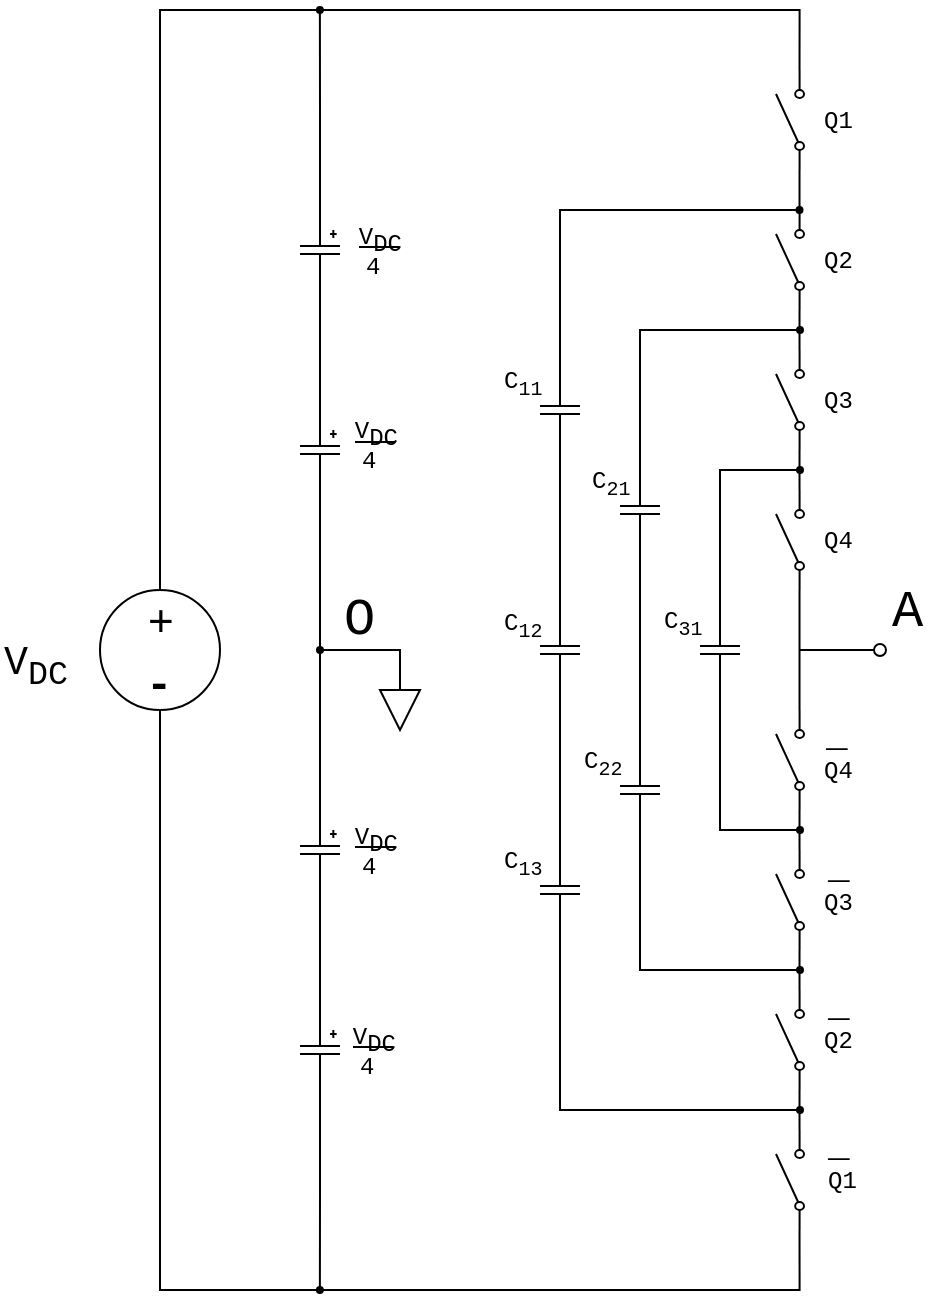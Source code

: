 <mxfile version="10.6.6" type="github"><diagram id="sscBolJHvE7xzkybfC2L" name="Page-1"><mxGraphModel dx="961" dy="539" grid="1" gridSize="10" guides="1" tooltips="1" connect="1" arrows="1" fold="1" page="1" pageScale="1" pageWidth="827" pageHeight="1169" math="0" shadow="0"><root><mxCell id="0"/><mxCell id="1" parent="0"/><mxCell id="0JlaqGHFiVvd8llCy64P-1" value="" style="group" parent="1" vertex="1" connectable="0"><mxGeometry x="170" y="430" width="60" height="60" as="geometry"/></mxCell><mxCell id="0JlaqGHFiVvd8llCy64P-2" value="" style="ellipse;whiteSpace=wrap;html=1;aspect=fixed;fillColor=none;" parent="0JlaqGHFiVvd8llCy64P-1" vertex="1"><mxGeometry width="60" height="60" as="geometry"/></mxCell><mxCell id="0JlaqGHFiVvd8llCy64P-3" value="+" style="text;html=1;resizable=0;points=[];autosize=1;align=left;verticalAlign=top;spacingTop=-4;fontStyle=0;fontSize=22;" parent="0JlaqGHFiVvd8llCy64P-1" vertex="1"><mxGeometry x="22" width="20" height="20" as="geometry"/></mxCell><mxCell id="0JlaqGHFiVvd8llCy64P-4" value="&lt;font style=&quot;font-size: 22px;&quot; face=&quot;Courier New&quot;&gt;-&lt;/font&gt;" style="text;html=1;resizable=0;points=[];autosize=1;align=left;verticalAlign=top;spacingTop=-4;fontSize=22;fontStyle=1" parent="0JlaqGHFiVvd8llCy64P-1" vertex="1"><mxGeometry x="21" y="31" width="30" height="20" as="geometry"/></mxCell><mxCell id="0JlaqGHFiVvd8llCy64P-21" style="edgeStyle=orthogonalEdgeStyle;rounded=0;orthogonalLoop=1;jettySize=auto;html=1;exitX=0;exitY=0.84;exitDx=0;exitDy=0;exitPerimeter=0;entryX=1;entryY=0.84;entryDx=0;entryDy=0;entryPerimeter=0;endArrow=none;endFill=0;" parent="1" source="0JlaqGHFiVvd8llCy64P-5" target="0JlaqGHFiVvd8llCy64P-8" edge="1"><mxGeometry relative="1" as="geometry"/></mxCell><mxCell id="0JlaqGHFiVvd8llCy64P-5" value="" style="pointerEvents=1;verticalLabelPosition=bottom;shadow=0;dashed=0;align=center;fillColor=#ffffff;html=1;verticalAlign=top;strokeWidth=1;shape=mxgraph.electrical.electro-mechanical.simple_switch;direction=north;" parent="1" vertex="1"><mxGeometry x="508" y="170" width="14" height="50" as="geometry"/></mxCell><mxCell id="0JlaqGHFiVvd8llCy64P-22" style="edgeStyle=orthogonalEdgeStyle;rounded=0;orthogonalLoop=1;jettySize=auto;html=1;exitX=0;exitY=0.84;exitDx=0;exitDy=0;exitPerimeter=0;entryX=1;entryY=0.84;entryDx=0;entryDy=0;entryPerimeter=0;endArrow=none;endFill=0;" parent="1" source="0JlaqGHFiVvd8llCy64P-8" target="0JlaqGHFiVvd8llCy64P-9" edge="1"><mxGeometry relative="1" as="geometry"/></mxCell><mxCell id="0JlaqGHFiVvd8llCy64P-8" value="" style="pointerEvents=1;verticalLabelPosition=bottom;shadow=0;dashed=0;align=center;fillColor=#ffffff;html=1;verticalAlign=top;strokeWidth=1;shape=mxgraph.electrical.electro-mechanical.simple_switch;direction=north;" parent="1" vertex="1"><mxGeometry x="508" y="240" width="14" height="50" as="geometry"/></mxCell><mxCell id="0JlaqGHFiVvd8llCy64P-23" style="edgeStyle=orthogonalEdgeStyle;rounded=0;orthogonalLoop=1;jettySize=auto;html=1;exitX=0;exitY=0.84;exitDx=0;exitDy=0;exitPerimeter=0;entryX=1;entryY=0.84;entryDx=0;entryDy=0;entryPerimeter=0;endArrow=none;endFill=0;" parent="1" source="0JlaqGHFiVvd8llCy64P-9" target="0JlaqGHFiVvd8llCy64P-10" edge="1"><mxGeometry relative="1" as="geometry"/></mxCell><mxCell id="0JlaqGHFiVvd8llCy64P-9" value="" style="pointerEvents=1;verticalLabelPosition=bottom;shadow=0;dashed=0;align=center;fillColor=#ffffff;html=1;verticalAlign=top;strokeWidth=1;shape=mxgraph.electrical.electro-mechanical.simple_switch;direction=north;" parent="1" vertex="1"><mxGeometry x="508" y="310" width="14" height="50" as="geometry"/></mxCell><mxCell id="0JlaqGHFiVvd8llCy64P-24" style="edgeStyle=orthogonalEdgeStyle;rounded=0;orthogonalLoop=1;jettySize=auto;html=1;exitX=0;exitY=0.84;exitDx=0;exitDy=0;exitPerimeter=0;entryX=1;entryY=0.84;entryDx=0;entryDy=0;entryPerimeter=0;endArrow=none;endFill=0;" parent="1" source="0JlaqGHFiVvd8llCy64P-10" target="0JlaqGHFiVvd8llCy64P-11" edge="1"><mxGeometry relative="1" as="geometry"/></mxCell><mxCell id="0JlaqGHFiVvd8llCy64P-10" value="" style="pointerEvents=1;verticalLabelPosition=bottom;shadow=0;dashed=0;align=center;fillColor=#ffffff;html=1;verticalAlign=top;strokeWidth=1;shape=mxgraph.electrical.electro-mechanical.simple_switch;direction=north;" parent="1" vertex="1"><mxGeometry x="508" y="380" width="14" height="50" as="geometry"/></mxCell><mxCell id="0JlaqGHFiVvd8llCy64P-25" style="edgeStyle=orthogonalEdgeStyle;rounded=0;orthogonalLoop=1;jettySize=auto;html=1;exitX=0;exitY=0.84;exitDx=0;exitDy=0;exitPerimeter=0;entryX=1;entryY=0.84;entryDx=0;entryDy=0;entryPerimeter=0;endArrow=none;endFill=0;" parent="1" source="0JlaqGHFiVvd8llCy64P-11" target="0JlaqGHFiVvd8llCy64P-12" edge="1"><mxGeometry relative="1" as="geometry"/></mxCell><mxCell id="0JlaqGHFiVvd8llCy64P-11" value="" style="pointerEvents=1;verticalLabelPosition=bottom;shadow=0;dashed=0;align=center;fillColor=#ffffff;html=1;verticalAlign=top;strokeWidth=1;shape=mxgraph.electrical.electro-mechanical.simple_switch;direction=north;" parent="1" vertex="1"><mxGeometry x="508" y="490" width="14" height="50" as="geometry"/></mxCell><mxCell id="0JlaqGHFiVvd8llCy64P-26" style="edgeStyle=orthogonalEdgeStyle;rounded=0;orthogonalLoop=1;jettySize=auto;html=1;exitX=0;exitY=0.84;exitDx=0;exitDy=0;exitPerimeter=0;entryX=1;entryY=0.84;entryDx=0;entryDy=0;entryPerimeter=0;endArrow=none;endFill=0;" parent="1" source="0JlaqGHFiVvd8llCy64P-12" target="0JlaqGHFiVvd8llCy64P-13" edge="1"><mxGeometry relative="1" as="geometry"/></mxCell><mxCell id="0JlaqGHFiVvd8llCy64P-12" value="" style="pointerEvents=1;verticalLabelPosition=bottom;shadow=0;dashed=0;align=center;fillColor=#ffffff;html=1;verticalAlign=top;strokeWidth=1;shape=mxgraph.electrical.electro-mechanical.simple_switch;direction=north;" parent="1" vertex="1"><mxGeometry x="508" y="560" width="14" height="50" as="geometry"/></mxCell><mxCell id="0JlaqGHFiVvd8llCy64P-27" style="edgeStyle=orthogonalEdgeStyle;rounded=0;orthogonalLoop=1;jettySize=auto;html=1;exitX=0;exitY=0.84;exitDx=0;exitDy=0;exitPerimeter=0;entryX=1;entryY=0.84;entryDx=0;entryDy=0;entryPerimeter=0;endArrow=none;endFill=0;" parent="1" source="0JlaqGHFiVvd8llCy64P-13" target="0JlaqGHFiVvd8llCy64P-14" edge="1"><mxGeometry relative="1" as="geometry"/></mxCell><mxCell id="0JlaqGHFiVvd8llCy64P-13" value="" style="pointerEvents=1;verticalLabelPosition=bottom;shadow=0;dashed=0;align=center;fillColor=#ffffff;html=1;verticalAlign=top;strokeWidth=1;shape=mxgraph.electrical.electro-mechanical.simple_switch;direction=north;" parent="1" vertex="1"><mxGeometry x="508" y="630" width="14" height="50" as="geometry"/></mxCell><mxCell id="0JlaqGHFiVvd8llCy64P-28" style="edgeStyle=orthogonalEdgeStyle;rounded=0;orthogonalLoop=1;jettySize=auto;html=1;exitX=0;exitY=0.84;exitDx=0;exitDy=0;exitPerimeter=0;entryX=0.5;entryY=1;entryDx=0;entryDy=0;endArrow=none;endFill=0;" parent="1" source="0JlaqGHFiVvd8llCy64P-14" target="0JlaqGHFiVvd8llCy64P-2" edge="1"><mxGeometry relative="1" as="geometry"><Array as="points"><mxPoint x="520" y="780"/><mxPoint x="200" y="780"/></Array></mxGeometry></mxCell><mxCell id="0JlaqGHFiVvd8llCy64P-14" value="" style="pointerEvents=1;verticalLabelPosition=bottom;shadow=0;dashed=0;align=center;fillColor=#ffffff;html=1;verticalAlign=top;strokeWidth=1;shape=mxgraph.electrical.electro-mechanical.simple_switch;direction=north;" parent="1" vertex="1"><mxGeometry x="508" y="700" width="14" height="50" as="geometry"/></mxCell><mxCell id="0JlaqGHFiVvd8llCy64P-29" style="edgeStyle=orthogonalEdgeStyle;rounded=0;orthogonalLoop=1;jettySize=auto;html=1;exitX=0;exitY=0.5;exitDx=0;exitDy=0;exitPerimeter=0;endArrow=oval;endFill=1;endSize=3;" parent="1" source="0JlaqGHFiVvd8llCy64P-15" edge="1"><mxGeometry relative="1" as="geometry"><mxPoint x="279.944" y="140" as="targetPoint"/></mxGeometry></mxCell><mxCell id="0JlaqGHFiVvd8llCy64P-15" value="" style="pointerEvents=1;verticalLabelPosition=bottom;shadow=0;dashed=0;align=center;fillColor=#ffffff;html=1;verticalAlign=top;strokeWidth=1;shape=mxgraph.electrical.capacitors.capacitor_5;direction=south;" parent="1" vertex="1"><mxGeometry x="270" y="240" width="20" height="40" as="geometry"/></mxCell><mxCell id="0JlaqGHFiVvd8llCy64P-30" style="edgeStyle=orthogonalEdgeStyle;rounded=0;orthogonalLoop=1;jettySize=auto;html=1;exitX=0;exitY=0.5;exitDx=0;exitDy=0;exitPerimeter=0;entryX=1;entryY=0.5;entryDx=0;entryDy=0;entryPerimeter=0;endArrow=none;endFill=0;endSize=3;" parent="1" source="0JlaqGHFiVvd8llCy64P-16" target="0JlaqGHFiVvd8llCy64P-15" edge="1"><mxGeometry relative="1" as="geometry"/></mxCell><mxCell id="0JlaqGHFiVvd8llCy64P-31" style="edgeStyle=orthogonalEdgeStyle;rounded=0;orthogonalLoop=1;jettySize=auto;html=1;exitX=1;exitY=0.5;exitDx=0;exitDy=0;exitPerimeter=0;entryX=0;entryY=0.5;entryDx=0;entryDy=0;entryPerimeter=0;endArrow=none;endFill=0;endSize=3;" parent="1" source="0JlaqGHFiVvd8llCy64P-16" target="0JlaqGHFiVvd8llCy64P-18" edge="1"><mxGeometry relative="1" as="geometry"/></mxCell><mxCell id="0JlaqGHFiVvd8llCy64P-16" value="" style="pointerEvents=1;verticalLabelPosition=bottom;shadow=0;dashed=0;align=center;fillColor=#ffffff;html=1;verticalAlign=top;strokeWidth=1;shape=mxgraph.electrical.capacitors.capacitor_5;direction=south;" parent="1" vertex="1"><mxGeometry x="270" y="340" width="20" height="40" as="geometry"/></mxCell><mxCell id="0JlaqGHFiVvd8llCy64P-33" style="edgeStyle=orthogonalEdgeStyle;rounded=0;orthogonalLoop=1;jettySize=auto;html=1;exitX=1;exitY=0.5;exitDx=0;exitDy=0;exitPerimeter=0;endArrow=oval;endFill=1;endSize=3;" parent="1" source="0JlaqGHFiVvd8llCy64P-17" edge="1"><mxGeometry relative="1" as="geometry"><mxPoint x="279.944" y="780" as="targetPoint"/></mxGeometry></mxCell><mxCell id="0JlaqGHFiVvd8llCy64P-17" value="" style="pointerEvents=1;verticalLabelPosition=bottom;shadow=0;dashed=0;align=center;fillColor=#ffffff;html=1;verticalAlign=top;strokeWidth=1;shape=mxgraph.electrical.capacitors.capacitor_5;direction=south;" parent="1" vertex="1"><mxGeometry x="270" y="640" width="20" height="40" as="geometry"/></mxCell><mxCell id="0JlaqGHFiVvd8llCy64P-32" style="edgeStyle=orthogonalEdgeStyle;rounded=0;orthogonalLoop=1;jettySize=auto;html=1;exitX=1;exitY=0.5;exitDx=0;exitDy=0;exitPerimeter=0;entryX=0;entryY=0.5;entryDx=0;entryDy=0;entryPerimeter=0;endArrow=none;endFill=0;endSize=3;" parent="1" source="0JlaqGHFiVvd8llCy64P-18" target="0JlaqGHFiVvd8llCy64P-17" edge="1"><mxGeometry relative="1" as="geometry"/></mxCell><mxCell id="0JlaqGHFiVvd8llCy64P-18" value="" style="pointerEvents=1;verticalLabelPosition=bottom;shadow=0;dashed=0;align=center;fillColor=#ffffff;html=1;verticalAlign=top;strokeWidth=1;shape=mxgraph.electrical.capacitors.capacitor_5;direction=south;" parent="1" vertex="1"><mxGeometry x="270" y="540" width="20" height="40" as="geometry"/></mxCell><mxCell id="0JlaqGHFiVvd8llCy64P-59" style="edgeStyle=orthogonalEdgeStyle;rounded=0;orthogonalLoop=1;jettySize=auto;html=1;exitX=0;exitY=0.5;exitDx=0;exitDy=0;exitPerimeter=0;endArrow=oval;endFill=1;endSize=3;" parent="1" source="0JlaqGHFiVvd8llCy64P-19" edge="1"><mxGeometry relative="1" as="geometry"><mxPoint x="520" y="370" as="targetPoint"/><Array as="points"><mxPoint x="480" y="370"/></Array></mxGeometry></mxCell><mxCell id="0JlaqGHFiVvd8llCy64P-60" style="edgeStyle=orthogonalEdgeStyle;rounded=0;orthogonalLoop=1;jettySize=auto;html=1;exitX=1;exitY=0.5;exitDx=0;exitDy=0;exitPerimeter=0;endArrow=oval;endFill=1;endSize=3;" parent="1" source="0JlaqGHFiVvd8llCy64P-19" edge="1"><mxGeometry relative="1" as="geometry"><mxPoint x="520" y="550" as="targetPoint"/><Array as="points"><mxPoint x="480" y="550"/></Array></mxGeometry></mxCell><mxCell id="0JlaqGHFiVvd8llCy64P-19" value="" style="pointerEvents=1;verticalLabelPosition=bottom;shadow=0;dashed=0;align=center;fillColor=#ffffff;html=1;verticalAlign=top;strokeWidth=1;shape=mxgraph.electrical.capacitors.capacitor_1;direction=south;" parent="1" vertex="1"><mxGeometry x="470" y="440" width="20" height="40" as="geometry"/></mxCell><mxCell id="0JlaqGHFiVvd8llCy64P-20" style="edgeStyle=orthogonalEdgeStyle;rounded=0;orthogonalLoop=1;jettySize=auto;html=1;exitX=0.5;exitY=0;exitDx=0;exitDy=0;entryX=1;entryY=0.84;entryDx=0;entryDy=0;entryPerimeter=0;endArrow=none;endFill=0;" parent="1" source="0JlaqGHFiVvd8llCy64P-2" target="0JlaqGHFiVvd8llCy64P-5" edge="1"><mxGeometry relative="1" as="geometry"><mxPoint x="410" y="140" as="targetPoint"/><Array as="points"><mxPoint x="200" y="140"/><mxPoint x="520" y="140"/></Array></mxGeometry></mxCell><mxCell id="0JlaqGHFiVvd8llCy64P-58" style="edgeStyle=orthogonalEdgeStyle;rounded=0;orthogonalLoop=1;jettySize=auto;html=1;exitX=0.5;exitY=0;exitDx=0;exitDy=0;exitPerimeter=0;endArrow=oval;endFill=1;endSize=3;" parent="1" source="0JlaqGHFiVvd8llCy64P-48" edge="1"><mxGeometry relative="1" as="geometry"><mxPoint x="280" y="460" as="targetPoint"/><Array as="points"><mxPoint x="320" y="460"/></Array></mxGeometry></mxCell><mxCell id="0JlaqGHFiVvd8llCy64P-48" value="" style="pointerEvents=1;verticalLabelPosition=bottom;shadow=0;dashed=0;align=center;fillColor=#ffffff;html=1;verticalAlign=top;strokeWidth=1;shape=mxgraph.electrical.signal_sources.signal_ground;" parent="1" vertex="1"><mxGeometry x="310" y="470" width="20" height="30" as="geometry"/></mxCell><mxCell id="0JlaqGHFiVvd8llCy64P-64" style="edgeStyle=orthogonalEdgeStyle;rounded=0;orthogonalLoop=1;jettySize=auto;html=1;exitX=0;exitY=0.5;exitDx=0;exitDy=0;exitPerimeter=0;endArrow=oval;endFill=1;endSize=3;" parent="1" source="0JlaqGHFiVvd8llCy64P-61" edge="1"><mxGeometry relative="1" as="geometry"><mxPoint x="520" y="300" as="targetPoint"/><Array as="points"><mxPoint x="440" y="300"/></Array></mxGeometry></mxCell><mxCell id="0JlaqGHFiVvd8llCy64P-61" value="" style="pointerEvents=1;verticalLabelPosition=bottom;shadow=0;dashed=0;align=center;fillColor=#ffffff;html=1;verticalAlign=top;strokeWidth=1;shape=mxgraph.electrical.capacitors.capacitor_1;direction=south;" parent="1" vertex="1"><mxGeometry x="430" y="370" width="20" height="40" as="geometry"/></mxCell><mxCell id="0JlaqGHFiVvd8llCy64P-63" style="edgeStyle=orthogonalEdgeStyle;rounded=0;orthogonalLoop=1;jettySize=auto;html=1;exitX=1;exitY=0.5;exitDx=0;exitDy=0;exitPerimeter=0;endArrow=oval;endFill=1;endSize=3;" parent="1" source="0JlaqGHFiVvd8llCy64P-62" edge="1"><mxGeometry relative="1" as="geometry"><mxPoint x="520" y="620" as="targetPoint"/><Array as="points"><mxPoint x="440" y="620"/></Array></mxGeometry></mxCell><mxCell id="0JlaqGHFiVvd8llCy64P-72" style="edgeStyle=orthogonalEdgeStyle;rounded=0;orthogonalLoop=1;jettySize=auto;html=1;exitX=0;exitY=0.5;exitDx=0;exitDy=0;exitPerimeter=0;entryX=1;entryY=0.5;entryDx=0;entryDy=0;entryPerimeter=0;endArrow=none;endFill=0;endSize=3;" parent="1" source="0JlaqGHFiVvd8llCy64P-62" target="0JlaqGHFiVvd8llCy64P-61" edge="1"><mxGeometry relative="1" as="geometry"/></mxCell><mxCell id="0JlaqGHFiVvd8llCy64P-62" value="" style="pointerEvents=1;verticalLabelPosition=bottom;shadow=0;dashed=0;align=center;fillColor=#ffffff;html=1;verticalAlign=top;strokeWidth=1;shape=mxgraph.electrical.capacitors.capacitor_1;direction=south;" parent="1" vertex="1"><mxGeometry x="430" y="510" width="20" height="40" as="geometry"/></mxCell><mxCell id="0JlaqGHFiVvd8llCy64P-71" style="edgeStyle=orthogonalEdgeStyle;rounded=0;orthogonalLoop=1;jettySize=auto;html=1;exitX=1;exitY=0.5;exitDx=0;exitDy=0;exitPerimeter=0;entryX=0;entryY=0.5;entryDx=0;entryDy=0;entryPerimeter=0;endArrow=none;endFill=0;endSize=3;" parent="1" source="0JlaqGHFiVvd8llCy64P-65" target="0JlaqGHFiVvd8llCy64P-67" edge="1"><mxGeometry relative="1" as="geometry"/></mxCell><mxCell id="0JlaqGHFiVvd8llCy64P-65" value="" style="pointerEvents=1;verticalLabelPosition=bottom;shadow=0;dashed=0;align=center;fillColor=#ffffff;html=1;verticalAlign=top;strokeWidth=1;shape=mxgraph.electrical.capacitors.capacitor_1;direction=south;" parent="1" vertex="1"><mxGeometry x="390" y="440" width="20" height="40" as="geometry"/></mxCell><mxCell id="0JlaqGHFiVvd8llCy64P-69" style="edgeStyle=orthogonalEdgeStyle;rounded=0;orthogonalLoop=1;jettySize=auto;html=1;exitX=0;exitY=0.5;exitDx=0;exitDy=0;exitPerimeter=0;entryX=1;entryY=0.84;entryDx=0;entryDy=0;entryPerimeter=0;endArrow=oval;endFill=1;endSize=3;" parent="1" source="0JlaqGHFiVvd8llCy64P-66" target="0JlaqGHFiVvd8llCy64P-8" edge="1"><mxGeometry relative="1" as="geometry"><Array as="points"><mxPoint x="400" y="240"/></Array></mxGeometry></mxCell><mxCell id="0JlaqGHFiVvd8llCy64P-70" style="edgeStyle=orthogonalEdgeStyle;rounded=0;orthogonalLoop=1;jettySize=auto;html=1;exitX=1;exitY=0.5;exitDx=0;exitDy=0;exitPerimeter=0;entryX=0;entryY=0.5;entryDx=0;entryDy=0;entryPerimeter=0;endArrow=none;endFill=0;endSize=3;" parent="1" source="0JlaqGHFiVvd8llCy64P-66" target="0JlaqGHFiVvd8llCy64P-65" edge="1"><mxGeometry relative="1" as="geometry"/></mxCell><mxCell id="0JlaqGHFiVvd8llCy64P-66" value="" style="pointerEvents=1;verticalLabelPosition=bottom;shadow=0;dashed=0;align=center;fillColor=#ffffff;html=1;verticalAlign=top;strokeWidth=1;shape=mxgraph.electrical.capacitors.capacitor_1;direction=south;" parent="1" vertex="1"><mxGeometry x="390" y="320" width="20" height="40" as="geometry"/></mxCell><mxCell id="0JlaqGHFiVvd8llCy64P-68" style="edgeStyle=orthogonalEdgeStyle;rounded=0;orthogonalLoop=1;jettySize=auto;html=1;exitX=1;exitY=0.5;exitDx=0;exitDy=0;exitPerimeter=0;endArrow=oval;endFill=1;endSize=3;" parent="1" source="0JlaqGHFiVvd8llCy64P-67" edge="1"><mxGeometry relative="1" as="geometry"><mxPoint x="520" y="690" as="targetPoint"/><Array as="points"><mxPoint x="400" y="690"/></Array></mxGeometry></mxCell><mxCell id="0JlaqGHFiVvd8llCy64P-67" value="" style="pointerEvents=1;verticalLabelPosition=bottom;shadow=0;dashed=0;align=center;fillColor=#ffffff;html=1;verticalAlign=top;strokeWidth=1;shape=mxgraph.electrical.capacitors.capacitor_1;direction=south;" parent="1" vertex="1"><mxGeometry x="390" y="560" width="20" height="40" as="geometry"/></mxCell><mxCell id="0JlaqGHFiVvd8llCy64P-73" value="" style="endArrow=oval;html=1;endFill=0;" parent="1" edge="1"><mxGeometry width="50" height="50" relative="1" as="geometry"><mxPoint x="520" y="460" as="sourcePoint"/><mxPoint x="560" y="460" as="targetPoint"/></mxGeometry></mxCell><mxCell id="0JlaqGHFiVvd8llCy64P-74" value="&lt;font style=&quot;font-size: 20px&quot; face=&quot;Courier New&quot;&gt;V&lt;sub&gt;DC&lt;/sub&gt;&lt;/font&gt;" style="text;html=1;resizable=0;points=[];autosize=1;align=left;verticalAlign=top;spacingTop=-4;fontSize=26;" parent="1" vertex="1"><mxGeometry x="120" y="445" width="50" height="40" as="geometry"/></mxCell><mxCell id="0JlaqGHFiVvd8llCy64P-75" value="&lt;font face=&quot;Courier New&quot;&gt;O&lt;/font&gt;" style="text;html=1;resizable=0;points=[];autosize=1;align=left;verticalAlign=top;spacingTop=-4;fontSize=26;" parent="1" vertex="1"><mxGeometry x="290" y="425" width="30" height="30" as="geometry"/></mxCell><mxCell id="-zVDy2j5gxMqeGGgfu39-1" value="&lt;font face=&quot;Courier New&quot;&gt;A&lt;/font&gt;" style="text;html=1;resizable=0;points=[];autosize=1;align=left;verticalAlign=top;spacingTop=-4;fontSize=26;" parent="1" vertex="1"><mxGeometry x="564" y="421" width="30" height="30" as="geometry"/></mxCell><mxCell id="sA28K8diLHD89YxY76mq-1" value="&lt;font face=&quot;Courier New&quot;&gt;Q1&lt;/font&gt;" style="text;html=1;resizable=0;points=[];autosize=1;align=left;verticalAlign=top;spacingTop=-4;" vertex="1" parent="1"><mxGeometry x="530" y="185" width="25" height="20" as="geometry"/></mxCell><mxCell id="sA28K8diLHD89YxY76mq-2" value="&lt;font face=&quot;Courier New&quot;&gt;Q2&lt;/font&gt;" style="text;html=1;resizable=0;points=[];autosize=1;align=left;verticalAlign=top;spacingTop=-4;" vertex="1" parent="1"><mxGeometry x="530" y="255" width="25" height="20" as="geometry"/></mxCell><mxCell id="sA28K8diLHD89YxY76mq-3" value="&lt;font face=&quot;Courier New&quot;&gt;Q3&lt;/font&gt;" style="text;html=1;resizable=0;points=[];autosize=1;align=left;verticalAlign=top;spacingTop=-4;" vertex="1" parent="1"><mxGeometry x="530" y="325" width="25" height="20" as="geometry"/></mxCell><mxCell id="sA28K8diLHD89YxY76mq-4" value="&lt;font face=&quot;Courier New&quot;&gt;Q4&lt;/font&gt;" style="text;html=1;resizable=0;points=[];autosize=1;align=left;verticalAlign=top;spacingTop=-4;" vertex="1" parent="1"><mxGeometry x="530" y="395" width="25" height="20" as="geometry"/></mxCell><mxCell id="sA28K8diLHD89YxY76mq-5" value="&lt;font face=&quot;Courier New&quot;&gt;Q1&lt;/font&gt;" style="text;html=1;resizable=0;points=[];autosize=1;align=left;verticalAlign=top;spacingTop=-4;" vertex="1" parent="1"><mxGeometry x="532" y="715.1" width="25" height="20" as="geometry"/></mxCell><mxCell id="sA28K8diLHD89YxY76mq-6" value="&lt;font face=&quot;Courier New&quot;&gt;Q2&lt;/font&gt;" style="text;html=1;resizable=0;points=[];autosize=1;align=left;verticalAlign=top;spacingTop=-4;" vertex="1" parent="1"><mxGeometry x="529.5" y="645.1" width="25" height="20" as="geometry"/></mxCell><mxCell id="sA28K8diLHD89YxY76mq-7" value="&lt;font face=&quot;Courier New&quot;&gt;Q3&lt;/font&gt;" style="text;html=1;resizable=0;points=[];autosize=1;align=left;verticalAlign=top;spacingTop=-4;" vertex="1" parent="1"><mxGeometry x="530" y="576.1" width="25" height="20" as="geometry"/></mxCell><mxCell id="sA28K8diLHD89YxY76mq-8" value="&lt;font face=&quot;Courier New&quot;&gt;Q4&lt;/font&gt;" style="text;html=1;resizable=0;points=[];autosize=1;align=left;verticalAlign=top;spacingTop=-4;" vertex="1" parent="1"><mxGeometry x="530" y="510.1" width="25" height="20" as="geometry"/></mxCell><mxCell id="sA28K8diLHD89YxY76mq-9" value="&lt;font style=&quot;font-size: 18px;&quot; face=&quot;Courier New&quot;&gt;_&lt;/font&gt;" style="text;html=1;resizable=0;points=[];autosize=1;align=left;verticalAlign=top;spacingTop=-4;fontSize=18;" vertex="1" parent="1"><mxGeometry x="532" y="555" width="20" height="20" as="geometry"/></mxCell><mxCell id="sA28K8diLHD89YxY76mq-10" value="&lt;font style=&quot;font-size: 18px;&quot; face=&quot;Courier New&quot;&gt;_&lt;/font&gt;" style="text;html=1;resizable=0;points=[];autosize=1;align=left;verticalAlign=top;spacingTop=-4;fontSize=18;" vertex="1" parent="1"><mxGeometry x="532" y="624" width="20" height="20" as="geometry"/></mxCell><mxCell id="sA28K8diLHD89YxY76mq-11" value="&lt;font style=&quot;font-size: 18px;&quot; face=&quot;Courier New&quot;&gt;_&lt;/font&gt;" style="text;html=1;resizable=0;points=[];autosize=1;align=left;verticalAlign=top;spacingTop=-4;fontSize=18;" vertex="1" parent="1"><mxGeometry x="532" y="694" width="20" height="20" as="geometry"/></mxCell><mxCell id="sA28K8diLHD89YxY76mq-12" value="&lt;font style=&quot;font-size: 18px;&quot; face=&quot;Courier New&quot;&gt;_&lt;/font&gt;" style="text;html=1;resizable=0;points=[];autosize=1;align=left;verticalAlign=top;spacingTop=-4;fontSize=18;" vertex="1" parent="1"><mxGeometry x="531" y="489" width="20" height="20" as="geometry"/></mxCell><mxCell id="sA28K8diLHD89YxY76mq-13" value="" style="group" vertex="1" connectable="0" parent="1"><mxGeometry x="272" y="242.5" width="50" height="35" as="geometry"/></mxCell><mxCell id="sA28K8diLHD89YxY76mq-14" value="" style="endArrow=none;html=1;fontSize=16;" edge="1" parent="sA28K8diLHD89YxY76mq-13"><mxGeometry width="50" height="50" relative="1" as="geometry"><mxPoint x="27.5" y="16" as="sourcePoint"/><mxPoint x="47.5" y="16" as="targetPoint"/></mxGeometry></mxCell><mxCell id="sA28K8diLHD89YxY76mq-15" value="&lt;font style=&quot;font-size: 12px;&quot; face=&quot;Courier New&quot;&gt;V&lt;sub style=&quot;font-size: 12px;&quot;&gt;DC&lt;/sub&gt;&lt;/font&gt;" style="text;html=1;resizable=0;points=[];autosize=1;align=right;verticalAlign=top;spacingTop=-4;fontSize=12;" vertex="1" parent="sA28K8diLHD89YxY76mq-13"><mxGeometry width="50" height="30" as="geometry"/></mxCell><mxCell id="sA28K8diLHD89YxY76mq-16" value="&lt;font face=&quot;Courier New&quot;&gt;4&lt;/font&gt;" style="text;html=1;resizable=0;points=[];autosize=1;align=left;verticalAlign=top;spacingTop=-4;fontSize=12;" vertex="1" parent="sA28K8diLHD89YxY76mq-13"><mxGeometry x="29" y="15" width="20" height="20" as="geometry"/></mxCell><mxCell id="sA28K8diLHD89YxY76mq-17" value="" style="group" vertex="1" connectable="0" parent="1"><mxGeometry x="270" y="340" width="50" height="35" as="geometry"/></mxCell><mxCell id="sA28K8diLHD89YxY76mq-18" value="" style="endArrow=none;html=1;fontSize=16;" edge="1" parent="sA28K8diLHD89YxY76mq-17"><mxGeometry width="50" height="50" relative="1" as="geometry"><mxPoint x="27.5" y="16" as="sourcePoint"/><mxPoint x="47.5" y="16" as="targetPoint"/></mxGeometry></mxCell><mxCell id="sA28K8diLHD89YxY76mq-19" value="&lt;font style=&quot;font-size: 12px;&quot; face=&quot;Courier New&quot;&gt;V&lt;sub style=&quot;font-size: 12px;&quot;&gt;DC&lt;/sub&gt;&lt;/font&gt;" style="text;html=1;resizable=0;points=[];autosize=1;align=right;verticalAlign=top;spacingTop=-4;fontSize=12;" vertex="1" parent="sA28K8diLHD89YxY76mq-17"><mxGeometry width="50" height="30" as="geometry"/></mxCell><mxCell id="sA28K8diLHD89YxY76mq-20" value="&lt;font face=&quot;Courier New&quot;&gt;4&lt;/font&gt;" style="text;html=1;resizable=0;points=[];autosize=1;align=left;verticalAlign=top;spacingTop=-4;fontSize=12;" vertex="1" parent="sA28K8diLHD89YxY76mq-17"><mxGeometry x="29" y="15" width="20" height="20" as="geometry"/></mxCell><mxCell id="sA28K8diLHD89YxY76mq-21" value="" style="group" vertex="1" connectable="0" parent="1"><mxGeometry x="270" y="542.5" width="50" height="35" as="geometry"/></mxCell><mxCell id="sA28K8diLHD89YxY76mq-22" value="" style="endArrow=none;html=1;fontSize=16;" edge="1" parent="sA28K8diLHD89YxY76mq-21"><mxGeometry width="50" height="50" relative="1" as="geometry"><mxPoint x="27.5" y="16" as="sourcePoint"/><mxPoint x="47.5" y="16" as="targetPoint"/></mxGeometry></mxCell><mxCell id="sA28K8diLHD89YxY76mq-23" value="&lt;font style=&quot;font-size: 12px;&quot; face=&quot;Courier New&quot;&gt;V&lt;sub style=&quot;font-size: 12px;&quot;&gt;DC&lt;/sub&gt;&lt;/font&gt;" style="text;html=1;resizable=0;points=[];autosize=1;align=right;verticalAlign=top;spacingTop=-4;fontSize=12;" vertex="1" parent="sA28K8diLHD89YxY76mq-21"><mxGeometry width="50" height="30" as="geometry"/></mxCell><mxCell id="sA28K8diLHD89YxY76mq-24" value="&lt;font face=&quot;Courier New&quot;&gt;4&lt;/font&gt;" style="text;html=1;resizable=0;points=[];autosize=1;align=left;verticalAlign=top;spacingTop=-4;fontSize=12;" vertex="1" parent="sA28K8diLHD89YxY76mq-21"><mxGeometry x="29" y="15" width="20" height="20" as="geometry"/></mxCell><mxCell id="sA28K8diLHD89YxY76mq-25" value="" style="group" vertex="1" connectable="0" parent="1"><mxGeometry x="269" y="642.5" width="50" height="35" as="geometry"/></mxCell><mxCell id="sA28K8diLHD89YxY76mq-26" value="" style="endArrow=none;html=1;fontSize=16;" edge="1" parent="sA28K8diLHD89YxY76mq-25"><mxGeometry width="50" height="50" relative="1" as="geometry"><mxPoint x="27.5" y="16" as="sourcePoint"/><mxPoint x="47.5" y="16" as="targetPoint"/></mxGeometry></mxCell><mxCell id="sA28K8diLHD89YxY76mq-27" value="&lt;font style=&quot;font-size: 12px;&quot; face=&quot;Courier New&quot;&gt;V&lt;sub style=&quot;font-size: 12px;&quot;&gt;DC&lt;/sub&gt;&lt;/font&gt;" style="text;html=1;resizable=0;points=[];autosize=1;align=right;verticalAlign=top;spacingTop=-4;fontSize=12;" vertex="1" parent="sA28K8diLHD89YxY76mq-25"><mxGeometry width="50" height="30" as="geometry"/></mxCell><mxCell id="sA28K8diLHD89YxY76mq-28" value="&lt;font face=&quot;Courier New&quot;&gt;4&lt;/font&gt;" style="text;html=1;resizable=0;points=[];autosize=1;align=left;verticalAlign=top;spacingTop=-4;fontSize=12;" vertex="1" parent="sA28K8diLHD89YxY76mq-25"><mxGeometry x="29" y="15" width="20" height="20" as="geometry"/></mxCell><mxCell id="sA28K8diLHD89YxY76mq-29" value="&lt;font face=&quot;Courier New&quot;&gt;C&lt;sub&gt;11&lt;/sub&gt;&lt;/font&gt;" style="text;html=1;resizable=0;points=[];autosize=1;align=left;verticalAlign=top;spacingTop=-4;" vertex="1" parent="1"><mxGeometry x="370" y="315" width="30" height="20" as="geometry"/></mxCell><mxCell id="sA28K8diLHD89YxY76mq-30" value="&lt;font face=&quot;Courier New&quot;&gt;C&lt;sub&gt;12&lt;/sub&gt;&lt;/font&gt;" style="text;html=1;resizable=0;points=[];autosize=1;align=left;verticalAlign=top;spacingTop=-4;" vertex="1" parent="1"><mxGeometry x="370" y="436" width="30" height="20" as="geometry"/></mxCell><mxCell id="sA28K8diLHD89YxY76mq-31" value="&lt;font face=&quot;Courier New&quot;&gt;C&lt;sub&gt;13&lt;/sub&gt;&lt;/font&gt;" style="text;html=1;resizable=0;points=[];autosize=1;align=left;verticalAlign=top;spacingTop=-4;" vertex="1" parent="1"><mxGeometry x="370" y="555" width="30" height="20" as="geometry"/></mxCell><mxCell id="sA28K8diLHD89YxY76mq-32" value="&lt;font face=&quot;Courier New&quot;&gt;C&lt;sub&gt;21&lt;/sub&gt;&lt;/font&gt;" style="text;html=1;resizable=0;points=[];autosize=1;align=left;verticalAlign=top;spacingTop=-4;" vertex="1" parent="1"><mxGeometry x="413.5" y="365" width="30" height="20" as="geometry"/></mxCell><mxCell id="sA28K8diLHD89YxY76mq-33" value="&lt;font face=&quot;Courier New&quot;&gt;C&lt;sub&gt;22&lt;/sub&gt;&lt;/font&gt;" style="text;html=1;resizable=0;points=[];autosize=1;align=left;verticalAlign=top;spacingTop=-4;" vertex="1" parent="1"><mxGeometry x="410" y="505" width="30" height="20" as="geometry"/></mxCell><mxCell id="sA28K8diLHD89YxY76mq-34" value="&lt;font face=&quot;Courier New&quot;&gt;C&lt;sub&gt;31&lt;/sub&gt;&lt;/font&gt;" style="text;html=1;resizable=0;points=[];autosize=1;align=left;verticalAlign=top;spacingTop=-4;" vertex="1" parent="1"><mxGeometry x="450" y="435" width="30" height="20" as="geometry"/></mxCell></root></mxGraphModel></diagram></mxfile>